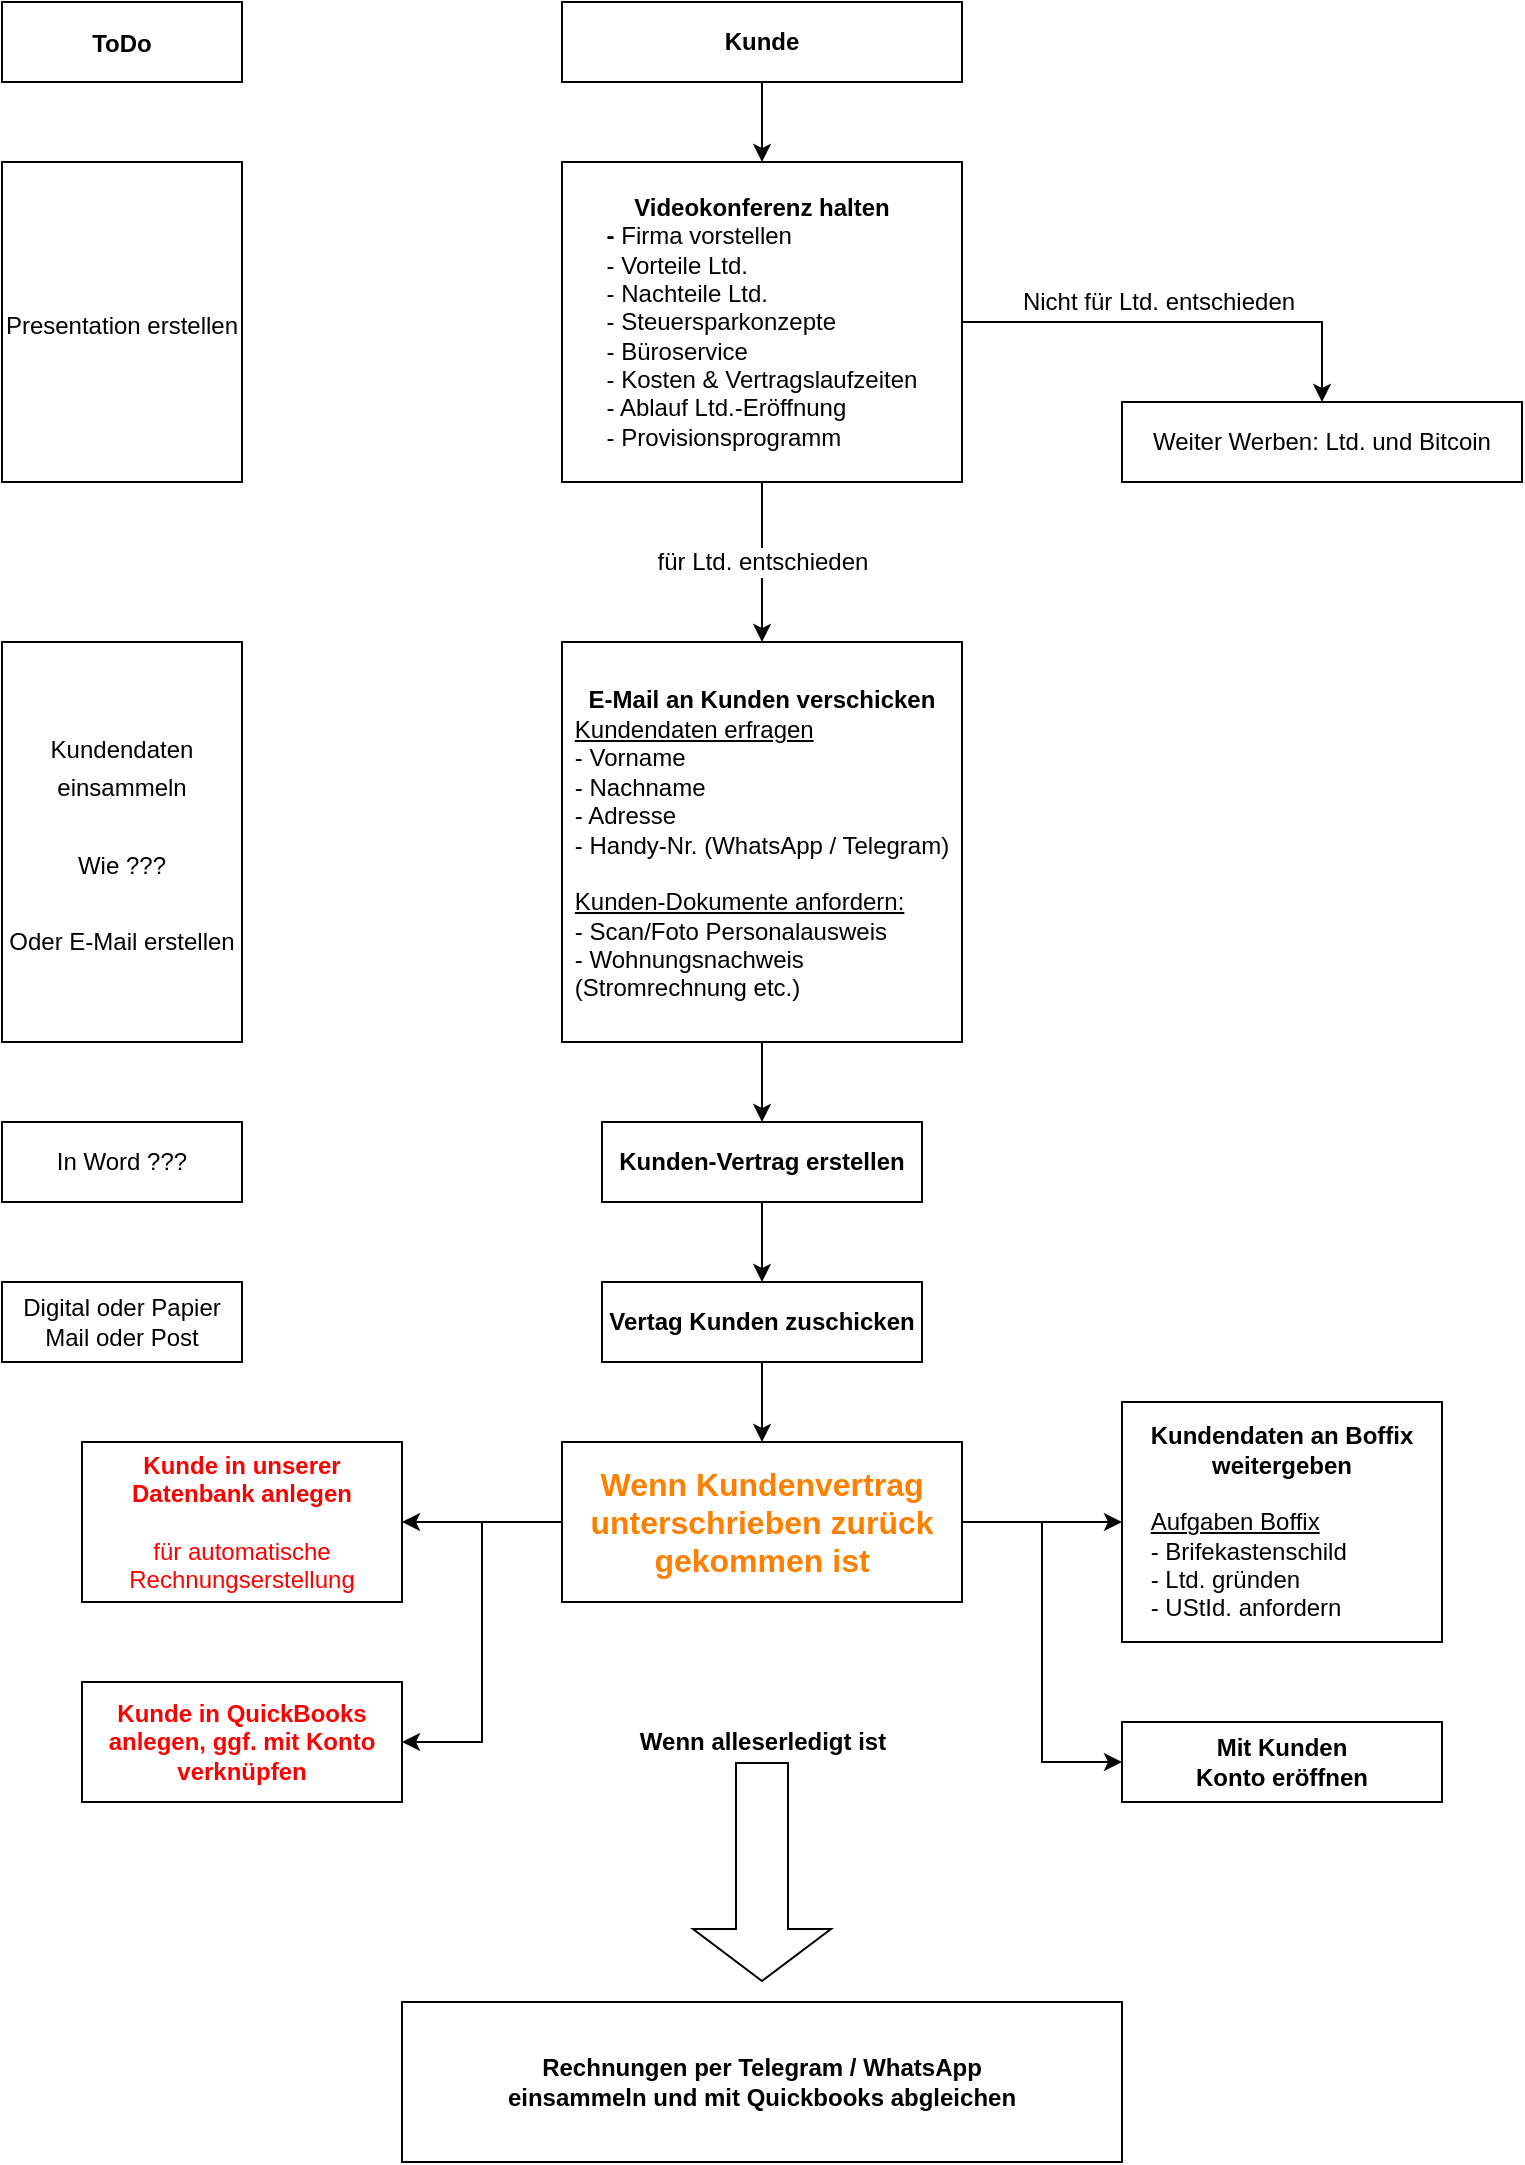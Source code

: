 <mxfile version="20.8.23" type="github">
  <diagram name="Seite-1" id="O6X6owak-KxjnDkndxaL">
    <mxGraphModel dx="1320" dy="754" grid="1" gridSize="10" guides="1" tooltips="1" connect="1" arrows="1" fold="1" page="1" pageScale="1" pageWidth="827" pageHeight="1169" math="0" shadow="0">
      <root>
        <mxCell id="0" />
        <mxCell id="1" parent="0" />
        <mxCell id="pdj2C71loEkQCJ0KdB5L-4" value="&lt;b&gt;Kunde&lt;/b&gt;" style="rounded=0;whiteSpace=wrap;html=1;" vertex="1" parent="1">
          <mxGeometry x="320" y="40" width="200" height="40" as="geometry" />
        </mxCell>
        <mxCell id="pdj2C71loEkQCJ0KdB5L-5" value="" style="endArrow=classic;html=1;rounded=0;exitX=0.5;exitY=1;exitDx=0;exitDy=0;" edge="1" parent="1" source="pdj2C71loEkQCJ0KdB5L-4" target="pdj2C71loEkQCJ0KdB5L-6">
          <mxGeometry width="50" height="50" relative="1" as="geometry">
            <mxPoint x="450" y="490" as="sourcePoint" />
            <mxPoint x="460" y="240" as="targetPoint" />
          </mxGeometry>
        </mxCell>
        <mxCell id="pdj2C71loEkQCJ0KdB5L-45" value="" style="edgeStyle=orthogonalEdgeStyle;rounded=0;orthogonalLoop=1;jettySize=auto;html=1;fontSize=12;entryX=0.5;entryY=0;entryDx=0;entryDy=0;" edge="1" parent="1" source="pdj2C71loEkQCJ0KdB5L-6" target="pdj2C71loEkQCJ0KdB5L-41">
          <mxGeometry relative="1" as="geometry" />
        </mxCell>
        <mxCell id="pdj2C71loEkQCJ0KdB5L-47" value="für Ltd. entschieden" style="edgeLabel;html=1;align=center;verticalAlign=middle;resizable=0;points=[];fontSize=12;" vertex="1" connectable="0" parent="pdj2C71loEkQCJ0KdB5L-45">
          <mxGeometry x="-0.3" relative="1" as="geometry">
            <mxPoint y="12" as="offset" />
          </mxGeometry>
        </mxCell>
        <mxCell id="pdj2C71loEkQCJ0KdB5L-46" value="" style="edgeStyle=orthogonalEdgeStyle;rounded=0;orthogonalLoop=1;jettySize=auto;html=1;fontSize=12;entryX=0.5;entryY=0;entryDx=0;entryDy=0;" edge="1" parent="1" source="pdj2C71loEkQCJ0KdB5L-6" target="pdj2C71loEkQCJ0KdB5L-12">
          <mxGeometry relative="1" as="geometry">
            <mxPoint x="700" y="240" as="targetPoint" />
          </mxGeometry>
        </mxCell>
        <mxCell id="pdj2C71loEkQCJ0KdB5L-48" value="Nicht für Ltd. entschieden" style="edgeLabel;html=1;align=center;verticalAlign=middle;resizable=0;points=[];fontSize=12;" vertex="1" connectable="0" parent="pdj2C71loEkQCJ0KdB5L-46">
          <mxGeometry x="-0.111" y="3" relative="1" as="geometry">
            <mxPoint y="-7" as="offset" />
          </mxGeometry>
        </mxCell>
        <mxCell id="pdj2C71loEkQCJ0KdB5L-6" value="&lt;div&gt;&lt;b&gt;Videokonferenz halten&lt;br&gt;&lt;/b&gt;&lt;/div&gt;&lt;div align=&quot;left&quot;&gt;&lt;b&gt;- &lt;/b&gt;Firma vorstellen&lt;/div&gt;&lt;div align=&quot;left&quot;&gt;- Vorteile Ltd.&lt;/div&gt;&lt;div align=&quot;left&quot;&gt;- Nachteile Ltd.&lt;/div&gt;&lt;div align=&quot;left&quot;&gt;- Steuersparkonzepte&lt;/div&gt;&lt;div align=&quot;left&quot;&gt;- Büroservice&lt;/div&gt;&lt;div align=&quot;left&quot;&gt;- Kosten &amp;amp; Vertragslaufzeiten&lt;br&gt;&lt;/div&gt;&lt;div align=&quot;left&quot;&gt;- Ablauf Ltd.-Eröffnung&lt;/div&gt;&lt;div align=&quot;left&quot;&gt;- Provisionsprogramm&lt;/div&gt;" style="rounded=0;whiteSpace=wrap;html=1;" vertex="1" parent="1">
          <mxGeometry x="320" y="120" width="200" height="160" as="geometry" />
        </mxCell>
        <mxCell id="pdj2C71loEkQCJ0KdB5L-12" value="Weiter Werben: Ltd. und Bitcoin" style="rounded=0;whiteSpace=wrap;html=1;" vertex="1" parent="1">
          <mxGeometry x="600" y="240" width="200" height="40" as="geometry" />
        </mxCell>
        <mxCell id="pdj2C71loEkQCJ0KdB5L-72" value="" style="edgeStyle=orthogonalEdgeStyle;rounded=0;orthogonalLoop=1;jettySize=auto;html=1;fontSize=12;fontColor=#000000;" edge="1" parent="1" source="pdj2C71loEkQCJ0KdB5L-31" target="pdj2C71loEkQCJ0KdB5L-68">
          <mxGeometry relative="1" as="geometry" />
        </mxCell>
        <mxCell id="pdj2C71loEkQCJ0KdB5L-31" value="&lt;b&gt;Kunden-Vertrag erstellen&lt;/b&gt;" style="rounded=0;whiteSpace=wrap;html=1;" vertex="1" parent="1">
          <mxGeometry x="340" y="600" width="160" height="40" as="geometry" />
        </mxCell>
        <mxCell id="pdj2C71loEkQCJ0KdB5L-44" value="" style="edgeStyle=orthogonalEdgeStyle;rounded=0;orthogonalLoop=1;jettySize=auto;html=1;fontSize=12;" edge="1" parent="1" source="pdj2C71loEkQCJ0KdB5L-41" target="pdj2C71loEkQCJ0KdB5L-31">
          <mxGeometry relative="1" as="geometry" />
        </mxCell>
        <mxCell id="pdj2C71loEkQCJ0KdB5L-41" value="&lt;div align=&quot;center&quot;&gt;&lt;b&gt;&lt;font style=&quot;font-size: 13px;&quot;&gt;&lt;font style=&quot;font-size: 14px;&quot;&gt;&lt;font style=&quot;font-size: 13px;&quot;&gt;&lt;font style=&quot;font-size: 12px;&quot;&gt;E-Mail an Kunden verschicken&lt;br&gt;&lt;/font&gt;&lt;/font&gt;&lt;/font&gt;&lt;/font&gt;&lt;/b&gt;&lt;/div&gt;&lt;div align=&quot;left&quot;&gt;&lt;u&gt;Kundendaten erfragen&lt;/u&gt;&lt;/div&gt;&lt;div align=&quot;left&quot;&gt;- Vorname&lt;/div&gt;&lt;div align=&quot;left&quot;&gt;- Nachname&lt;/div&gt;&lt;div align=&quot;left&quot;&gt;- Adresse&lt;/div&gt;&lt;div align=&quot;left&quot;&gt;- Handy-Nr. (WhatsApp / Telegram)&lt;/div&gt;&lt;div align=&quot;left&quot;&gt;&lt;br&gt;&lt;/div&gt;&lt;div align=&quot;left&quot;&gt;&lt;u&gt;Kunden-Dokumente anfordern:&lt;/u&gt;&lt;/div&gt;&lt;div align=&quot;left&quot;&gt;- Scan/Foto Personalausweis&lt;/div&gt;&lt;div align=&quot;left&quot;&gt;- Wohnungsnachweis&lt;/div&gt;&lt;div align=&quot;left&quot;&gt;(Stromrechnung etc.)&lt;br&gt;&lt;/div&gt;" style="rounded=0;whiteSpace=wrap;html=1;" vertex="1" parent="1">
          <mxGeometry x="320" y="360" width="200" height="200" as="geometry" />
        </mxCell>
        <mxCell id="pdj2C71loEkQCJ0KdB5L-52" value="&lt;div&gt;&lt;b&gt;Kundendaten an Boffix&lt;/b&gt;&lt;/div&gt;&lt;div&gt;&lt;b&gt;weitergeben&lt;/b&gt;&lt;/div&gt;&lt;div&gt;&lt;br&gt;&lt;/div&gt;&lt;div align=&quot;left&quot;&gt;&lt;u&gt;Aufgaben Boffix&lt;br&gt;&lt;/u&gt;&lt;/div&gt;&lt;div align=&quot;left&quot;&gt;- Brifekastenschild&lt;/div&gt;&lt;div align=&quot;left&quot;&gt;- Ltd. gründen&lt;/div&gt;&lt;div align=&quot;left&quot;&gt;- UStId. anfordern&lt;br&gt;&lt;/div&gt;" style="whiteSpace=wrap;html=1;rounded=0;" vertex="1" parent="1">
          <mxGeometry x="600" y="740" width="160" height="120" as="geometry" />
        </mxCell>
        <mxCell id="pdj2C71loEkQCJ0KdB5L-54" value="&lt;div&gt;&lt;b&gt;Mit Kunden &lt;br&gt;&lt;/b&gt;&lt;/div&gt;&lt;div&gt;&lt;b&gt;Konto eröffnen&lt;/b&gt;&lt;/div&gt;" style="whiteSpace=wrap;html=1;rounded=0;" vertex="1" parent="1">
          <mxGeometry x="600" y="900" width="160" height="40" as="geometry" />
        </mxCell>
        <mxCell id="pdj2C71loEkQCJ0KdB5L-57" value="&lt;div&gt;&lt;b&gt;Kunde in unserer&lt;/b&gt;&lt;/div&gt;&lt;div&gt;&lt;b&gt;Datenbank anlegen&lt;/b&gt;&lt;/div&gt;&lt;div&gt;&lt;br&gt;&lt;/div&gt;&lt;div&gt;für automatische Rechnungserstellung&lt;b&gt;&lt;br&gt;&lt;/b&gt;&lt;/div&gt;" style="rounded=0;whiteSpace=wrap;html=1;fontSize=12;fontColor=#ff0000;" vertex="1" parent="1">
          <mxGeometry x="80" y="760" width="160" height="80" as="geometry" />
        </mxCell>
        <mxCell id="pdj2C71loEkQCJ0KdB5L-58" value="&lt;b&gt;Kunde in QuickBooks anlegen, ggf. mit Konto verknüpfen&lt;/b&gt;" style="rounded=0;whiteSpace=wrap;html=1;fontSize=12;fontColor=#FF0000;" vertex="1" parent="1">
          <mxGeometry x="80" y="880" width="160" height="60" as="geometry" />
        </mxCell>
        <mxCell id="pdj2C71loEkQCJ0KdB5L-65" value="" style="shape=flexArrow;endArrow=classic;html=1;rounded=0;fontSize=12;fontColor=#FF0000;endWidth=42;endSize=8.33;width=26;" edge="1" parent="1">
          <mxGeometry width="50" height="50" relative="1" as="geometry">
            <mxPoint x="420" y="920" as="sourcePoint" />
            <mxPoint x="420" y="1030" as="targetPoint" />
          </mxGeometry>
        </mxCell>
        <mxCell id="pdj2C71loEkQCJ0KdB5L-89" value="Wenn alleserledigt ist" style="edgeLabel;html=1;align=center;verticalAlign=middle;resizable=0;points=[];fontSize=12;fontColor=#000000;fontStyle=1" vertex="1" connectable="0" parent="pdj2C71loEkQCJ0KdB5L-65">
          <mxGeometry x="-0.236" y="-3" relative="1" as="geometry">
            <mxPoint x="3" y="-52" as="offset" />
          </mxGeometry>
        </mxCell>
        <mxCell id="pdj2C71loEkQCJ0KdB5L-67" value="&lt;div&gt;&lt;b&gt;&lt;font color=&quot;#000000&quot;&gt;Rechnungen per Telegram / WhatsApp &lt;br&gt;&lt;/font&gt;&lt;/b&gt;&lt;/div&gt;&lt;div&gt;&lt;b&gt;&lt;font color=&quot;#000000&quot;&gt;einsammeln und mit Quickbooks abgleichen&lt;/font&gt;&lt;/b&gt;&lt;/div&gt;" style="rounded=0;whiteSpace=wrap;html=1;fontSize=12;fontColor=#FF0000;" vertex="1" parent="1">
          <mxGeometry x="240" y="1040" width="360" height="80" as="geometry" />
        </mxCell>
        <mxCell id="pdj2C71loEkQCJ0KdB5L-74" value="" style="edgeStyle=orthogonalEdgeStyle;rounded=0;orthogonalLoop=1;jettySize=auto;html=1;fontSize=12;fontColor=#000000;" edge="1" parent="1" source="pdj2C71loEkQCJ0KdB5L-68" target="pdj2C71loEkQCJ0KdB5L-73">
          <mxGeometry relative="1" as="geometry" />
        </mxCell>
        <mxCell id="pdj2C71loEkQCJ0KdB5L-68" value="&lt;b&gt;Vertag Kunden zuschicken&lt;/b&gt;" style="rounded=0;whiteSpace=wrap;html=1;fontSize=12;fontColor=#000000;" vertex="1" parent="1">
          <mxGeometry x="340" y="680" width="160" height="40" as="geometry" />
        </mxCell>
        <mxCell id="pdj2C71loEkQCJ0KdB5L-77" value="" style="edgeStyle=orthogonalEdgeStyle;rounded=0;orthogonalLoop=1;jettySize=auto;html=1;fontSize=14;fontColor=#FF8000;" edge="1" parent="1" source="pdj2C71loEkQCJ0KdB5L-73" target="pdj2C71loEkQCJ0KdB5L-57">
          <mxGeometry relative="1" as="geometry" />
        </mxCell>
        <mxCell id="pdj2C71loEkQCJ0KdB5L-79" value="" style="edgeStyle=orthogonalEdgeStyle;rounded=0;orthogonalLoop=1;jettySize=auto;html=1;fontSize=14;fontColor=#FF8000;entryX=1;entryY=0.5;entryDx=0;entryDy=0;" edge="1" parent="1" source="pdj2C71loEkQCJ0KdB5L-73" target="pdj2C71loEkQCJ0KdB5L-58">
          <mxGeometry relative="1" as="geometry">
            <mxPoint x="420" y="920" as="targetPoint" />
          </mxGeometry>
        </mxCell>
        <mxCell id="pdj2C71loEkQCJ0KdB5L-80" value="" style="edgeStyle=orthogonalEdgeStyle;rounded=0;orthogonalLoop=1;jettySize=auto;html=1;fontSize=14;fontColor=#FF8000;" edge="1" parent="1" source="pdj2C71loEkQCJ0KdB5L-73" target="pdj2C71loEkQCJ0KdB5L-52">
          <mxGeometry relative="1" as="geometry" />
        </mxCell>
        <mxCell id="pdj2C71loEkQCJ0KdB5L-82" value="" style="edgeStyle=orthogonalEdgeStyle;rounded=0;orthogonalLoop=1;jettySize=auto;html=1;fontSize=14;fontColor=#FF8000;entryX=0;entryY=0.5;entryDx=0;entryDy=0;" edge="1" parent="1" source="pdj2C71loEkQCJ0KdB5L-73" target="pdj2C71loEkQCJ0KdB5L-54">
          <mxGeometry relative="1" as="geometry">
            <mxPoint x="420" y="920" as="targetPoint" />
          </mxGeometry>
        </mxCell>
        <mxCell id="pdj2C71loEkQCJ0KdB5L-73" value="&lt;font style=&quot;font-size: 16px;&quot;&gt;&lt;b style=&quot;&quot;&gt;Wenn Kundenvertrag unterschrieben zurück gekommen ist&lt;br style=&quot;&quot;&gt;&lt;/b&gt;&lt;/font&gt;" style="rounded=0;whiteSpace=wrap;html=1;fontSize=14;fontColor=#FF8000;" vertex="1" parent="1">
          <mxGeometry x="320" y="760" width="200" height="80" as="geometry" />
        </mxCell>
        <mxCell id="pdj2C71loEkQCJ0KdB5L-84" value="&lt;font style=&quot;font-size: 13px;&quot;&gt;&lt;b&gt;&lt;font style=&quot;font-size: 13px;&quot; color=&quot;#000000&quot;&gt;&lt;font style=&quot;font-size: 12px;&quot;&gt;ToDo&lt;/font&gt;&lt;/font&gt;&lt;/b&gt;&lt;/font&gt;" style="rounded=0;whiteSpace=wrap;html=1;fontSize=14;fontColor=#FF8000;" vertex="1" parent="1">
          <mxGeometry x="40" y="40" width="120" height="40" as="geometry" />
        </mxCell>
        <mxCell id="pdj2C71loEkQCJ0KdB5L-85" value="&lt;font style=&quot;font-size: 15px;&quot;&gt;&lt;font style=&quot;font-size: 14px;&quot;&gt;&lt;font style=&quot;font-size: 13px;&quot;&gt;&lt;font style=&quot;font-size: 12px;&quot;&gt;Presentation erstellen&lt;/font&gt;&lt;/font&gt;&lt;/font&gt;&lt;/font&gt;" style="rounded=0;whiteSpace=wrap;html=1;fontSize=16;fontColor=#000000;" vertex="1" parent="1">
          <mxGeometry x="40" y="120" width="120" height="160" as="geometry" />
        </mxCell>
        <mxCell id="pdj2C71loEkQCJ0KdB5L-86" value="&lt;div&gt;&lt;font style=&quot;font-size: 15px;&quot;&gt;&lt;font style=&quot;font-size: 14px;&quot;&gt;&lt;font style=&quot;font-size: 13px;&quot;&gt;&lt;font style=&quot;font-size: 12px;&quot;&gt;Kundendaten einsammeln&lt;/font&gt;&lt;/font&gt;&lt;/font&gt;&lt;/font&gt;&lt;/div&gt;&lt;div&gt;&lt;font style=&quot;font-size: 15px;&quot;&gt;&lt;font style=&quot;font-size: 14px;&quot;&gt;&lt;font style=&quot;font-size: 13px;&quot;&gt;&lt;font style=&quot;font-size: 12px;&quot;&gt;&lt;br&gt;&lt;/font&gt;&lt;/font&gt;&lt;/font&gt;&lt;/font&gt;&lt;/div&gt;&lt;div&gt;&lt;font style=&quot;font-size: 15px;&quot;&gt;&lt;font style=&quot;font-size: 14px;&quot;&gt;&lt;font style=&quot;font-size: 13px;&quot;&gt;&lt;font style=&quot;font-size: 12px;&quot;&gt;Wie ???&lt;/font&gt;&lt;/font&gt;&lt;/font&gt;&lt;/font&gt;&lt;/div&gt;&lt;div&gt;&lt;font style=&quot;font-size: 15px;&quot;&gt;&lt;font style=&quot;font-size: 14px;&quot;&gt;&lt;font style=&quot;font-size: 13px;&quot;&gt;&lt;font style=&quot;font-size: 12px;&quot;&gt;&lt;br&gt;&lt;/font&gt;&lt;/font&gt;&lt;/font&gt;&lt;/font&gt;&lt;/div&gt;&lt;div&gt;&lt;font style=&quot;font-size: 15px;&quot;&gt;&lt;font style=&quot;font-size: 14px;&quot;&gt;&lt;font style=&quot;font-size: 13px;&quot;&gt;&lt;font style=&quot;font-size: 12px;&quot;&gt;Oder E-Mail erstellen&lt;br&gt;&lt;/font&gt;&lt;/font&gt;&lt;/font&gt;&lt;/font&gt;&lt;/div&gt;" style="rounded=0;whiteSpace=wrap;html=1;fontSize=16;fontColor=#000000;" vertex="1" parent="1">
          <mxGeometry x="40" y="360" width="120" height="200" as="geometry" />
        </mxCell>
        <mxCell id="pdj2C71loEkQCJ0KdB5L-87" value="In Word ???" style="rounded=0;whiteSpace=wrap;html=1;fontSize=12;fontColor=#000000;" vertex="1" parent="1">
          <mxGeometry x="40" y="600" width="120" height="40" as="geometry" />
        </mxCell>
        <mxCell id="pdj2C71loEkQCJ0KdB5L-88" value="&lt;div&gt;Digital oder Papier&lt;/div&gt;&lt;div&gt;Mail oder Post&lt;br&gt;&lt;/div&gt;" style="rounded=0;whiteSpace=wrap;html=1;fontSize=12;fontColor=#000000;" vertex="1" parent="1">
          <mxGeometry x="40" y="680" width="120" height="40" as="geometry" />
        </mxCell>
      </root>
    </mxGraphModel>
  </diagram>
</mxfile>
